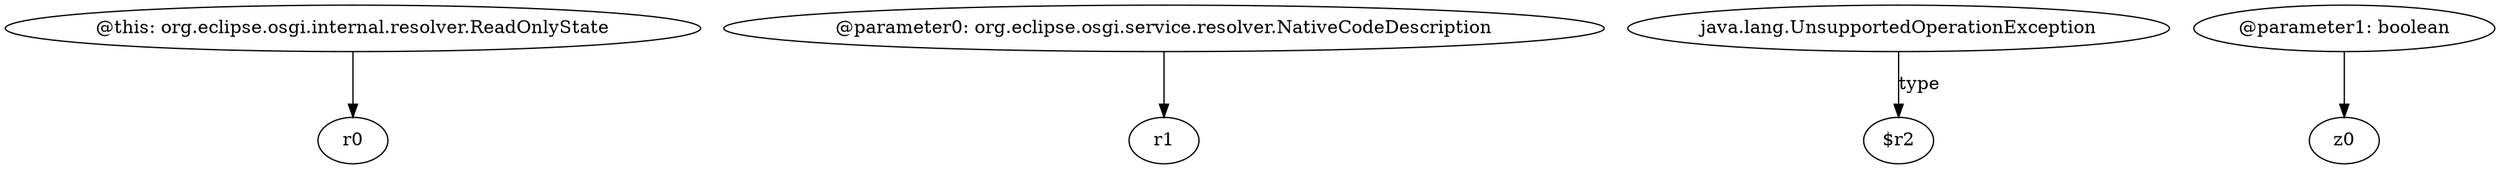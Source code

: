 digraph g {
0[label="@this: org.eclipse.osgi.internal.resolver.ReadOnlyState"]
1[label="r0"]
0->1[label=""]
2[label="@parameter0: org.eclipse.osgi.service.resolver.NativeCodeDescription"]
3[label="r1"]
2->3[label=""]
4[label="java.lang.UnsupportedOperationException"]
5[label="$r2"]
4->5[label="type"]
6[label="@parameter1: boolean"]
7[label="z0"]
6->7[label=""]
}